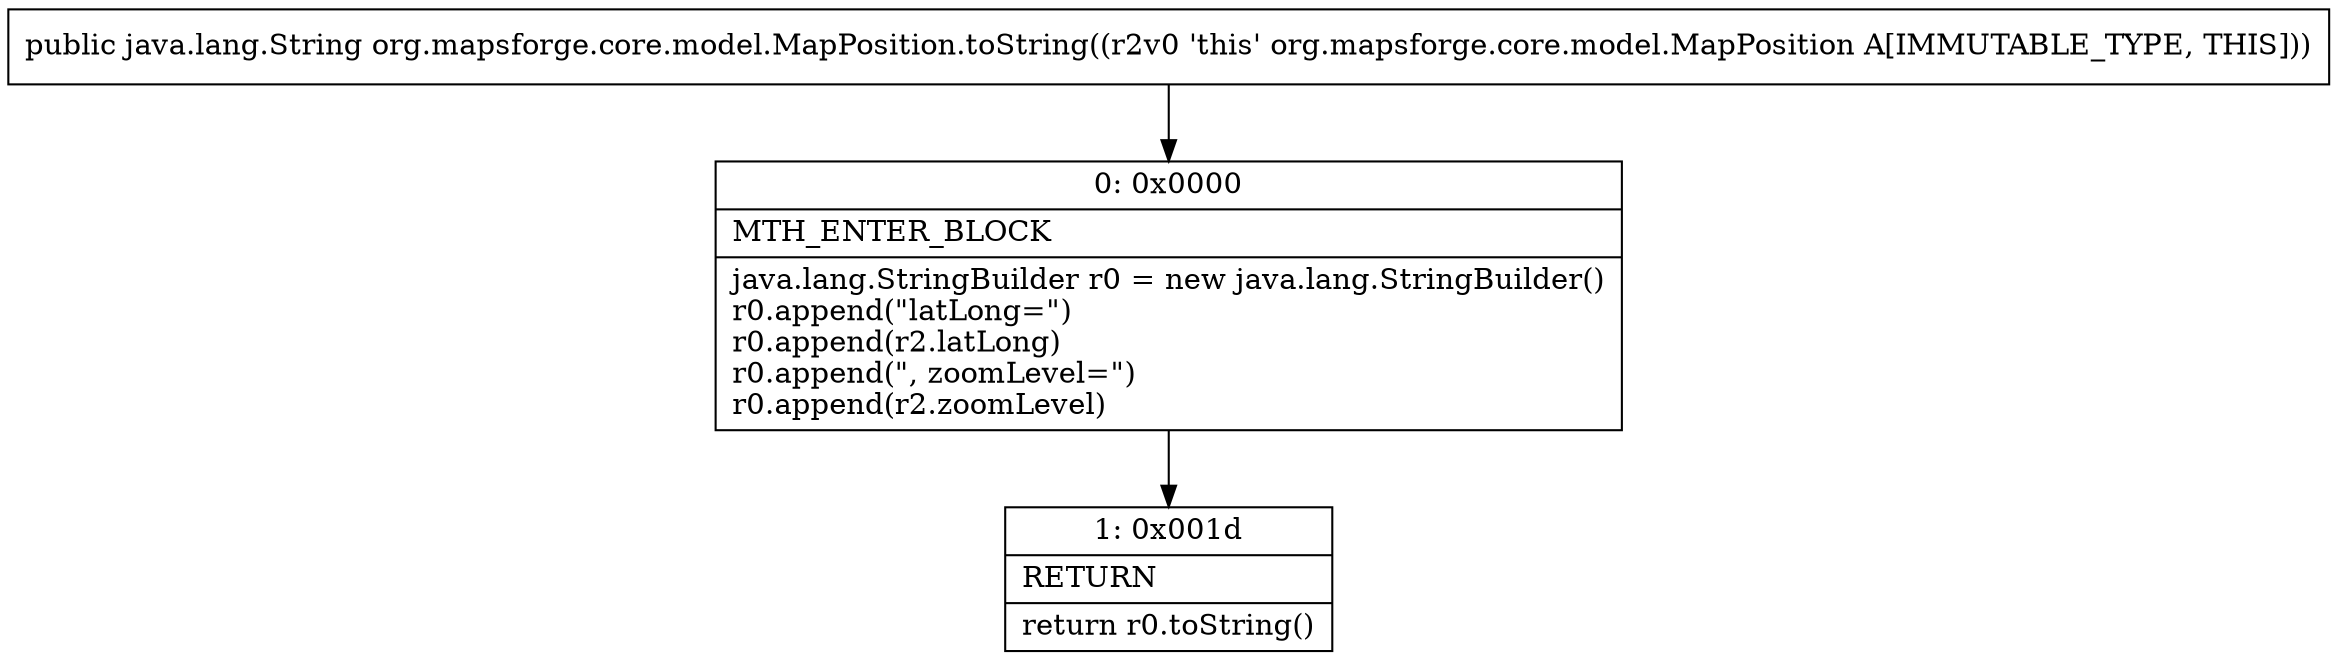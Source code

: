 digraph "CFG fororg.mapsforge.core.model.MapPosition.toString()Ljava\/lang\/String;" {
Node_0 [shape=record,label="{0\:\ 0x0000|MTH_ENTER_BLOCK\l|java.lang.StringBuilder r0 = new java.lang.StringBuilder()\lr0.append(\"latLong=\")\lr0.append(r2.latLong)\lr0.append(\", zoomLevel=\")\lr0.append(r2.zoomLevel)\l}"];
Node_1 [shape=record,label="{1\:\ 0x001d|RETURN\l|return r0.toString()\l}"];
MethodNode[shape=record,label="{public java.lang.String org.mapsforge.core.model.MapPosition.toString((r2v0 'this' org.mapsforge.core.model.MapPosition A[IMMUTABLE_TYPE, THIS])) }"];
MethodNode -> Node_0;
Node_0 -> Node_1;
}


